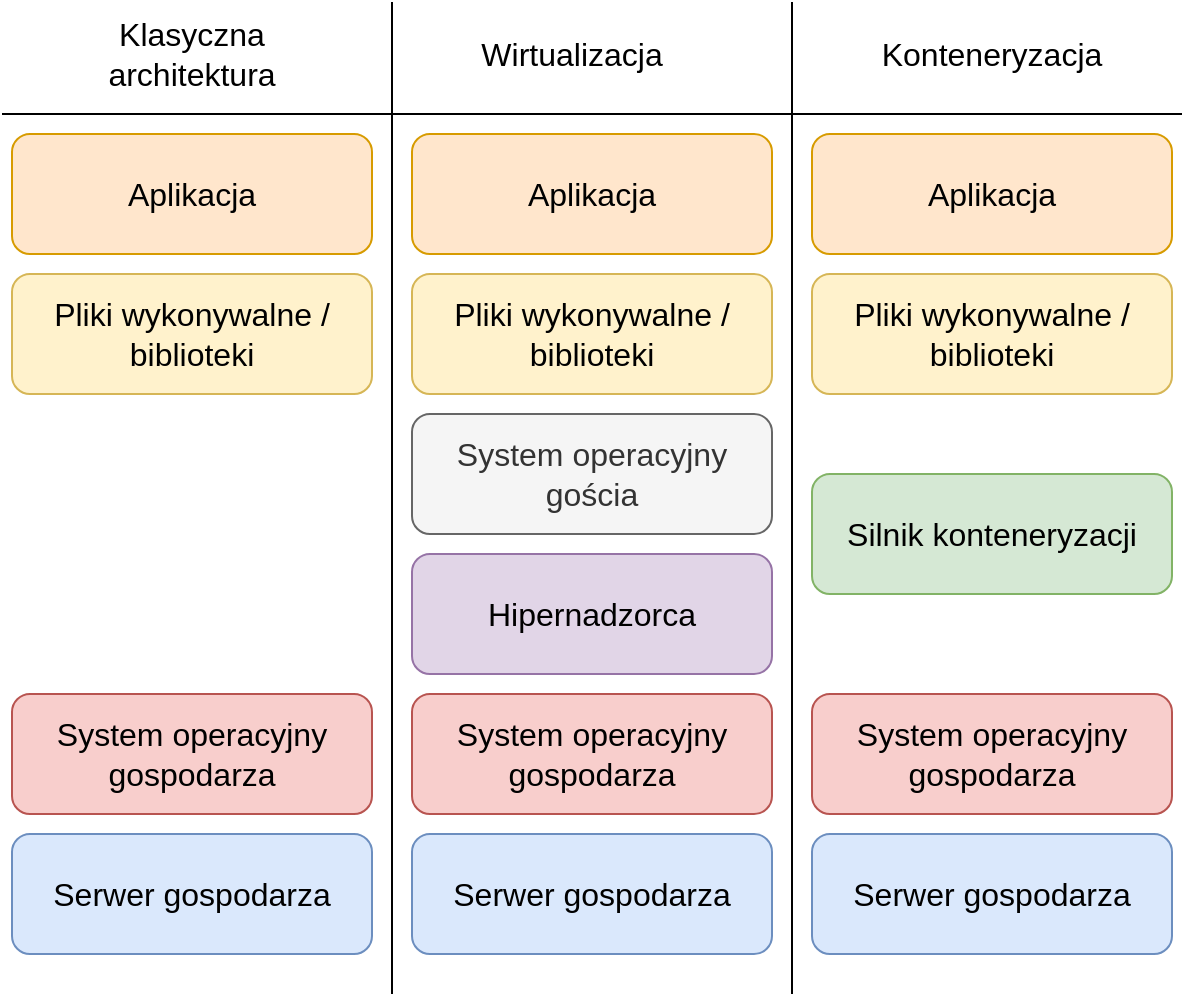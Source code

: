 <mxfile version="12.3.8" type="device" pages="1"><diagram id="FjswKovjzOP_EQzZmDww" name="Page-1"><mxGraphModel dx="1422" dy="791" grid="1" gridSize="10" guides="1" tooltips="1" connect="1" arrows="1" fold="1" page="1" pageScale="1" pageWidth="600" pageHeight="509" math="0" shadow="0"><root><mxCell id="0"/><mxCell id="1" parent="0"/><mxCell id="Dl6F-j1IPQmyaCcV_Pf0-2" value="" style="endArrow=none;html=1;" edge="1" parent="1"><mxGeometry width="50" height="50" relative="1" as="geometry"><mxPoint x="200" y="500" as="sourcePoint"/><mxPoint x="200" y="4" as="targetPoint"/></mxGeometry></mxCell><mxCell id="Dl6F-j1IPQmyaCcV_Pf0-3" value="" style="endArrow=none;html=1;" edge="1" parent="1"><mxGeometry width="50" height="50" relative="1" as="geometry"><mxPoint x="400" y="500" as="sourcePoint"/><mxPoint x="400" y="4" as="targetPoint"/></mxGeometry></mxCell><mxCell id="Dl6F-j1IPQmyaCcV_Pf0-4" value="" style="endArrow=none;html=1;" edge="1" parent="1"><mxGeometry width="50" height="50" relative="1" as="geometry"><mxPoint x="5" y="60" as="sourcePoint"/><mxPoint x="595" y="60" as="targetPoint"/></mxGeometry></mxCell><mxCell id="Dl6F-j1IPQmyaCcV_Pf0-5" value="&lt;font style=&quot;font-size: 16px&quot;&gt;Klasyczna architektura&lt;/font&gt;" style="text;html=1;strokeColor=none;fillColor=none;align=center;verticalAlign=middle;whiteSpace=wrap;rounded=0;" vertex="1" parent="1"><mxGeometry x="50" y="20" width="100" height="20" as="geometry"/></mxCell><mxCell id="Dl6F-j1IPQmyaCcV_Pf0-6" value="&lt;font style=&quot;font-size: 16px&quot;&gt;Wirtualizacja&lt;/font&gt;" style="text;html=1;strokeColor=none;fillColor=none;align=center;verticalAlign=middle;whiteSpace=wrap;rounded=0;" vertex="1" parent="1"><mxGeometry x="240" y="20" width="100" height="20" as="geometry"/></mxCell><mxCell id="Dl6F-j1IPQmyaCcV_Pf0-7" value="&lt;font style=&quot;font-size: 16px&quot;&gt;Konteneryzacja&lt;/font&gt;" style="text;html=1;strokeColor=none;fillColor=none;align=center;verticalAlign=middle;whiteSpace=wrap;rounded=0;" vertex="1" parent="1"><mxGeometry x="450" y="20" width="100" height="20" as="geometry"/></mxCell><mxCell id="Dl6F-j1IPQmyaCcV_Pf0-8" value="&lt;font style=&quot;font-size: 16px&quot;&gt;Serwer gospodarza&lt;br&gt;&lt;/font&gt;" style="rounded=1;whiteSpace=wrap;html=1;fillColor=#dae8fc;strokeColor=#6c8ebf;" vertex="1" parent="1"><mxGeometry x="10" y="420" width="180" height="60" as="geometry"/></mxCell><mxCell id="Dl6F-j1IPQmyaCcV_Pf0-9" value="&lt;font style=&quot;font-size: 16px&quot;&gt;System operacyjny gospodarza&lt;/font&gt;" style="rounded=1;whiteSpace=wrap;html=1;fillColor=#f8cecc;strokeColor=#b85450;" vertex="1" parent="1"><mxGeometry x="10" y="350" width="180" height="60" as="geometry"/></mxCell><mxCell id="Dl6F-j1IPQmyaCcV_Pf0-11" value="&lt;font style=&quot;font-size: 16px&quot;&gt;Pliki wykonywalne / biblioteki&lt;br&gt;&lt;/font&gt;" style="rounded=1;whiteSpace=wrap;html=1;fillColor=#fff2cc;strokeColor=#d6b656;" vertex="1" parent="1"><mxGeometry x="10" y="140" width="180" height="60" as="geometry"/></mxCell><mxCell id="Dl6F-j1IPQmyaCcV_Pf0-12" value="&lt;font style=&quot;font-size: 16px&quot;&gt;Aplikacja&lt;/font&gt;" style="rounded=1;whiteSpace=wrap;html=1;fillColor=#ffe6cc;strokeColor=#d79b00;" vertex="1" parent="1"><mxGeometry x="10" y="70" width="180" height="60" as="geometry"/></mxCell><mxCell id="Dl6F-j1IPQmyaCcV_Pf0-13" value="&lt;font style=&quot;font-size: 16px&quot;&gt;Serwer gospodarza&lt;br&gt;&lt;/font&gt;" style="rounded=1;whiteSpace=wrap;html=1;fillColor=#dae8fc;strokeColor=#6c8ebf;" vertex="1" parent="1"><mxGeometry x="210" y="420" width="180" height="60" as="geometry"/></mxCell><mxCell id="Dl6F-j1IPQmyaCcV_Pf0-14" value="&lt;font style=&quot;font-size: 16px&quot;&gt;System operacyjny gospodarza&lt;/font&gt;" style="rounded=1;whiteSpace=wrap;html=1;fillColor=#f8cecc;strokeColor=#b85450;" vertex="1" parent="1"><mxGeometry x="210" y="350" width="180" height="60" as="geometry"/></mxCell><mxCell id="Dl6F-j1IPQmyaCcV_Pf0-15" value="&lt;font style=&quot;font-size: 16px&quot;&gt;Pliki wykonywalne / biblioteki&lt;br&gt;&lt;/font&gt;" style="rounded=1;whiteSpace=wrap;html=1;fillColor=#fff2cc;strokeColor=#d6b656;" vertex="1" parent="1"><mxGeometry x="210" y="140" width="180" height="60" as="geometry"/></mxCell><mxCell id="Dl6F-j1IPQmyaCcV_Pf0-16" value="&lt;font style=&quot;font-size: 16px&quot;&gt;Aplikacja&lt;/font&gt;" style="rounded=1;whiteSpace=wrap;html=1;fillColor=#ffe6cc;strokeColor=#d79b00;" vertex="1" parent="1"><mxGeometry x="210" y="70" width="180" height="60" as="geometry"/></mxCell><mxCell id="Dl6F-j1IPQmyaCcV_Pf0-18" value="&lt;font style=&quot;font-size: 16px&quot;&gt;Hipernadzorca&lt;/font&gt;" style="rounded=1;whiteSpace=wrap;html=1;fillColor=#e1d5e7;strokeColor=#9673a6;" vertex="1" parent="1"><mxGeometry x="210" y="280" width="180" height="60" as="geometry"/></mxCell><mxCell id="Dl6F-j1IPQmyaCcV_Pf0-20" value="&lt;font style=&quot;font-size: 16px&quot;&gt;System operacyjny gościa&lt;/font&gt;" style="rounded=1;whiteSpace=wrap;html=1;fillColor=#f5f5f5;strokeColor=#666666;fontColor=#333333;" vertex="1" parent="1"><mxGeometry x="210" y="210" width="180" height="60" as="geometry"/></mxCell><mxCell id="Dl6F-j1IPQmyaCcV_Pf0-22" value="&lt;font style=&quot;font-size: 16px&quot;&gt;Serwer gospodarza&lt;br&gt;&lt;/font&gt;" style="rounded=1;whiteSpace=wrap;html=1;fillColor=#dae8fc;strokeColor=#6c8ebf;" vertex="1" parent="1"><mxGeometry x="410" y="420" width="180" height="60" as="geometry"/></mxCell><mxCell id="Dl6F-j1IPQmyaCcV_Pf0-23" value="&lt;font style=&quot;font-size: 16px&quot;&gt;System operacyjny gospodarza&lt;/font&gt;" style="rounded=1;whiteSpace=wrap;html=1;fillColor=#f8cecc;strokeColor=#b85450;" vertex="1" parent="1"><mxGeometry x="410" y="350" width="180" height="60" as="geometry"/></mxCell><mxCell id="Dl6F-j1IPQmyaCcV_Pf0-24" value="&lt;font style=&quot;font-size: 16px&quot;&gt;Pliki wykonywalne / biblioteki&lt;br&gt;&lt;/font&gt;" style="rounded=1;whiteSpace=wrap;html=1;fillColor=#fff2cc;strokeColor=#d6b656;" vertex="1" parent="1"><mxGeometry x="410" y="140" width="180" height="60" as="geometry"/></mxCell><mxCell id="Dl6F-j1IPQmyaCcV_Pf0-25" value="&lt;font style=&quot;font-size: 16px&quot;&gt;Aplikacja&lt;/font&gt;" style="rounded=1;whiteSpace=wrap;html=1;fillColor=#ffe6cc;strokeColor=#d79b00;" vertex="1" parent="1"><mxGeometry x="410" y="70" width="180" height="60" as="geometry"/></mxCell><mxCell id="Dl6F-j1IPQmyaCcV_Pf0-26" value="&lt;font style=&quot;font-size: 16px&quot;&gt;Silnik konteneryzacji&lt;br&gt;&lt;/font&gt;" style="rounded=1;whiteSpace=wrap;html=1;fillColor=#d5e8d4;strokeColor=#82b366;" vertex="1" parent="1"><mxGeometry x="410" y="240" width="180" height="60" as="geometry"/></mxCell></root></mxGraphModel></diagram></mxfile>